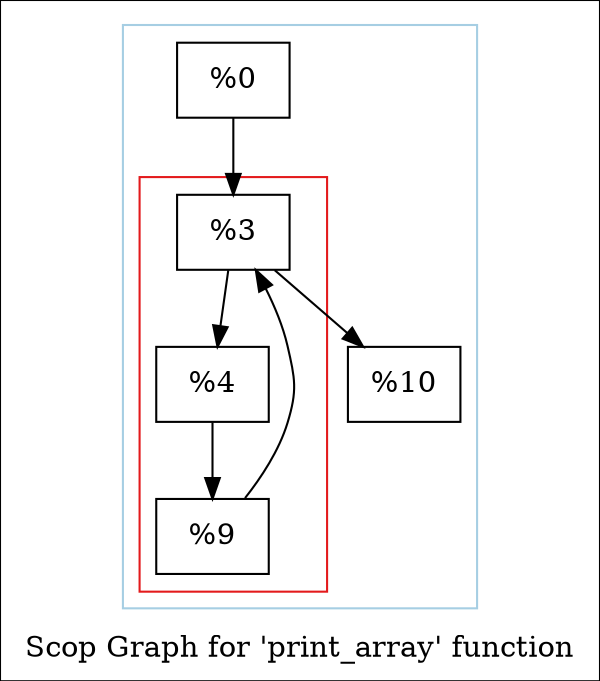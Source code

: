 digraph "Scop Graph for 'print_array' function" {
	label="Scop Graph for 'print_array' function";

	Node0x77d810 [shape=record,label="{%0}"];
	Node0x77d810 -> Node0x77e2f0;
	Node0x77e2f0 [shape=record,label="{%3}"];
	Node0x77e2f0 -> Node0x77e600;
	Node0x77e2f0 -> Node0x77df80;
	Node0x77e600 [shape=record,label="{%4}"];
	Node0x77e600 -> Node0x77e070;
	Node0x77e070 [shape=record,label="{%9}"];
	Node0x77e070 -> Node0x77e2f0[constraint=false];
	Node0x77df80 [shape=record,label="{%10}"];
	colorscheme = "paired12"
        subgraph cluster_0x77e0c0 {
          label = "";
          style = solid;
          color = 1
          subgraph cluster_0x77d6f0 {
            label = "";
            style = solid;
            color = 6
            Node0x77e2f0;
            Node0x77e600;
            Node0x77e070;
          }
          Node0x77d810;
          Node0x77df80;
        }
}
